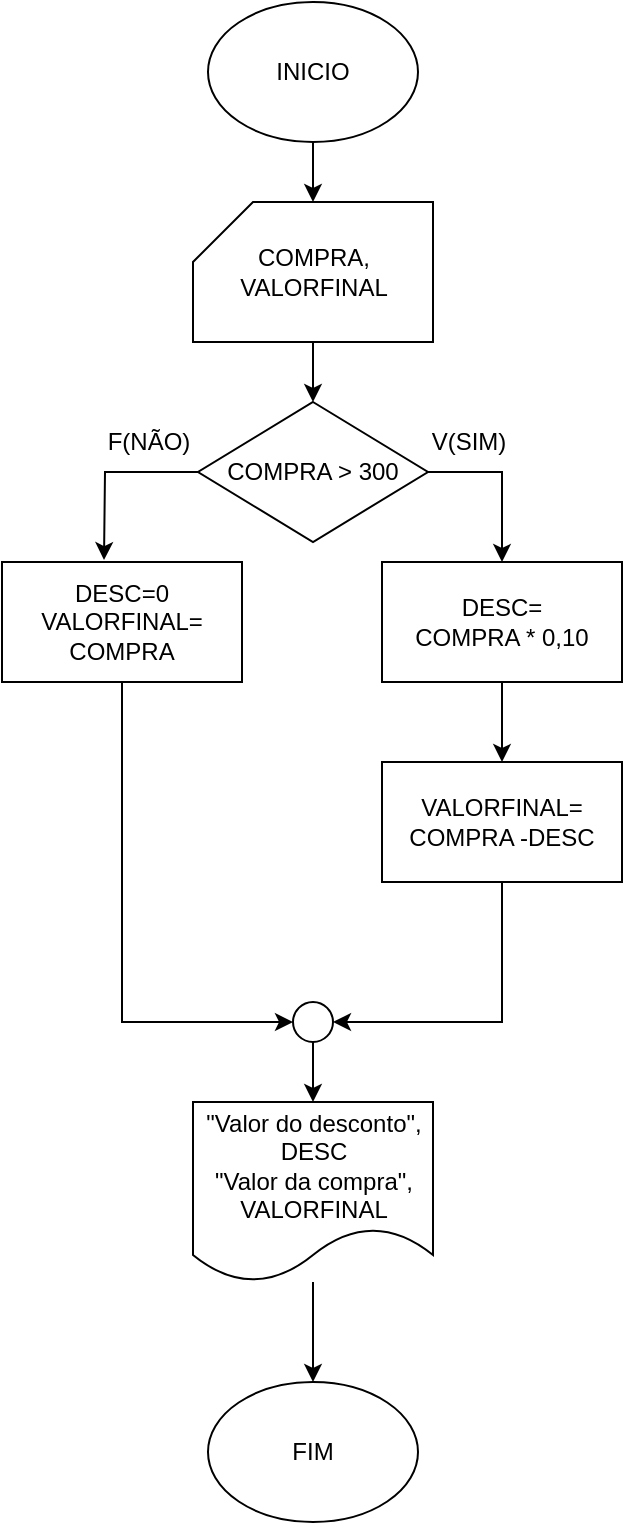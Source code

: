 <mxfile version="17.4.2" type="device"><diagram id="Lpg0A4vAgCl7YepK5_He" name="Page-1"><mxGraphModel dx="868" dy="553" grid="1" gridSize="10" guides="1" tooltips="1" connect="1" arrows="1" fold="1" page="1" pageScale="1" pageWidth="850" pageHeight="1100" math="0" shadow="0"><root><mxCell id="0"/><mxCell id="1" parent="0"/><mxCell id="-V7NnaBUKvt782XlVIHt-8" style="edgeStyle=orthogonalEdgeStyle;rounded=0;orthogonalLoop=1;jettySize=auto;html=1;entryX=0.5;entryY=0;entryDx=0;entryDy=0;entryPerimeter=0;" parent="1" source="-V7NnaBUKvt782XlVIHt-2" target="-V7NnaBUKvt782XlVIHt-3" edge="1"><mxGeometry relative="1" as="geometry"/></mxCell><mxCell id="-V7NnaBUKvt782XlVIHt-2" value="INICIO" style="ellipse;whiteSpace=wrap;html=1;" parent="1" vertex="1"><mxGeometry x="373" width="105" height="70" as="geometry"/></mxCell><mxCell id="-V7NnaBUKvt782XlVIHt-7" style="edgeStyle=orthogonalEdgeStyle;rounded=0;orthogonalLoop=1;jettySize=auto;html=1;entryX=0.5;entryY=0;entryDx=0;entryDy=0;" parent="1" source="-V7NnaBUKvt782XlVIHt-3" target="-V7NnaBUKvt782XlVIHt-4" edge="1"><mxGeometry relative="1" as="geometry"/></mxCell><mxCell id="-V7NnaBUKvt782XlVIHt-3" value="COMPRA, VALORFINAL" style="shape=card;whiteSpace=wrap;html=1;" parent="1" vertex="1"><mxGeometry x="365.5" y="100" width="120" height="70" as="geometry"/></mxCell><mxCell id="-V7NnaBUKvt782XlVIHt-14" style="edgeStyle=orthogonalEdgeStyle;rounded=0;orthogonalLoop=1;jettySize=auto;html=1;exitX=1;exitY=0.5;exitDx=0;exitDy=0;entryX=0.5;entryY=0;entryDx=0;entryDy=0;" parent="1" source="-V7NnaBUKvt782XlVIHt-4" target="-V7NnaBUKvt782XlVIHt-13" edge="1"><mxGeometry relative="1" as="geometry"/></mxCell><mxCell id="-V7NnaBUKvt782XlVIHt-19" style="edgeStyle=orthogonalEdgeStyle;rounded=0;orthogonalLoop=1;jettySize=auto;html=1;entryX=0.425;entryY=-0.011;entryDx=0;entryDy=0;entryPerimeter=0;exitX=0;exitY=0.5;exitDx=0;exitDy=0;" parent="1" source="-V7NnaBUKvt782XlVIHt-4" edge="1"><mxGeometry relative="1" as="geometry"><mxPoint x="321" y="279.01" as="targetPoint"/></mxGeometry></mxCell><mxCell id="-V7NnaBUKvt782XlVIHt-4" value="COMPRA &amp;gt; 300" style="rhombus;whiteSpace=wrap;html=1;" parent="1" vertex="1"><mxGeometry x="368" y="200" width="115" height="70" as="geometry"/></mxCell><mxCell id="-V7NnaBUKvt782XlVIHt-6" value="FIM" style="ellipse;whiteSpace=wrap;html=1;" parent="1" vertex="1"><mxGeometry x="373" y="690" width="105" height="70" as="geometry"/></mxCell><mxCell id="-V7NnaBUKvt782XlVIHt-10" value="V(SIM)" style="text;html=1;align=center;verticalAlign=middle;resizable=0;points=[];autosize=1;strokeColor=none;fillColor=none;" parent="1" vertex="1"><mxGeometry x="478" y="210" width="50" height="20" as="geometry"/></mxCell><mxCell id="-V7NnaBUKvt782XlVIHt-11" value="F(NÃO)" style="text;html=1;align=center;verticalAlign=middle;resizable=0;points=[];autosize=1;strokeColor=none;fillColor=none;" parent="1" vertex="1"><mxGeometry x="313" y="210" width="60" height="20" as="geometry"/></mxCell><mxCell id="mFfJ1wMk6WTjdoVKMQIZ-9" style="edgeStyle=orthogonalEdgeStyle;rounded=0;orthogonalLoop=1;jettySize=auto;html=1;entryX=0.5;entryY=0;entryDx=0;entryDy=0;" edge="1" parent="1" source="-V7NnaBUKvt782XlVIHt-13" target="mFfJ1wMk6WTjdoVKMQIZ-8"><mxGeometry relative="1" as="geometry"/></mxCell><mxCell id="-V7NnaBUKvt782XlVIHt-13" value="DESC=&lt;br&gt;COMPRA * 0,10" style="rounded=0;whiteSpace=wrap;html=1;" parent="1" vertex="1"><mxGeometry x="460" y="280" width="120" height="60" as="geometry"/></mxCell><mxCell id="mFfJ1wMk6WTjdoVKMQIZ-13" style="edgeStyle=orthogonalEdgeStyle;rounded=0;orthogonalLoop=1;jettySize=auto;html=1;entryX=0.5;entryY=0;entryDx=0;entryDy=0;" edge="1" parent="1" source="-V7NnaBUKvt782XlVIHt-15" target="-V7NnaBUKvt782XlVIHt-6"><mxGeometry relative="1" as="geometry"/></mxCell><mxCell id="-V7NnaBUKvt782XlVIHt-15" value="&quot;Valor do desconto&quot;, DESC&lt;br&gt;&quot;Valor da compra&quot;, VALORFINAL" style="shape=document;whiteSpace=wrap;html=1;boundedLbl=1;" parent="1" vertex="1"><mxGeometry x="365.5" y="550" width="120" height="90" as="geometry"/></mxCell><mxCell id="mFfJ1wMk6WTjdoVKMQIZ-10" style="edgeStyle=orthogonalEdgeStyle;rounded=0;orthogonalLoop=1;jettySize=auto;html=1;entryX=0;entryY=0.5;entryDx=0;entryDy=0;exitX=0.5;exitY=1;exitDx=0;exitDy=0;" edge="1" parent="1" source="mFfJ1wMk6WTjdoVKMQIZ-5" target="mFfJ1wMk6WTjdoVKMQIZ-7"><mxGeometry relative="1" as="geometry"/></mxCell><mxCell id="mFfJ1wMk6WTjdoVKMQIZ-5" value="DESC=0&lt;br&gt;VALORFINAL=&lt;br&gt;COMPRA" style="rounded=0;whiteSpace=wrap;html=1;" vertex="1" parent="1"><mxGeometry x="270" y="280" width="120" height="60" as="geometry"/></mxCell><mxCell id="mFfJ1wMk6WTjdoVKMQIZ-12" style="edgeStyle=orthogonalEdgeStyle;rounded=0;orthogonalLoop=1;jettySize=auto;html=1;entryX=0.5;entryY=0;entryDx=0;entryDy=0;" edge="1" parent="1" source="mFfJ1wMk6WTjdoVKMQIZ-7" target="-V7NnaBUKvt782XlVIHt-15"><mxGeometry relative="1" as="geometry"/></mxCell><mxCell id="mFfJ1wMk6WTjdoVKMQIZ-7" value="" style="ellipse;whiteSpace=wrap;html=1;aspect=fixed;" vertex="1" parent="1"><mxGeometry x="415.5" y="500" width="20" height="20" as="geometry"/></mxCell><mxCell id="mFfJ1wMk6WTjdoVKMQIZ-11" style="edgeStyle=orthogonalEdgeStyle;rounded=0;orthogonalLoop=1;jettySize=auto;html=1;entryX=1;entryY=0.5;entryDx=0;entryDy=0;exitX=0.5;exitY=1;exitDx=0;exitDy=0;" edge="1" parent="1" source="mFfJ1wMk6WTjdoVKMQIZ-8" target="mFfJ1wMk6WTjdoVKMQIZ-7"><mxGeometry relative="1" as="geometry"/></mxCell><mxCell id="mFfJ1wMk6WTjdoVKMQIZ-8" value="VALORFINAL=&lt;br&gt;COMPRA -DESC" style="rounded=0;whiteSpace=wrap;html=1;" vertex="1" parent="1"><mxGeometry x="460" y="380" width="120" height="60" as="geometry"/></mxCell></root></mxGraphModel></diagram></mxfile>